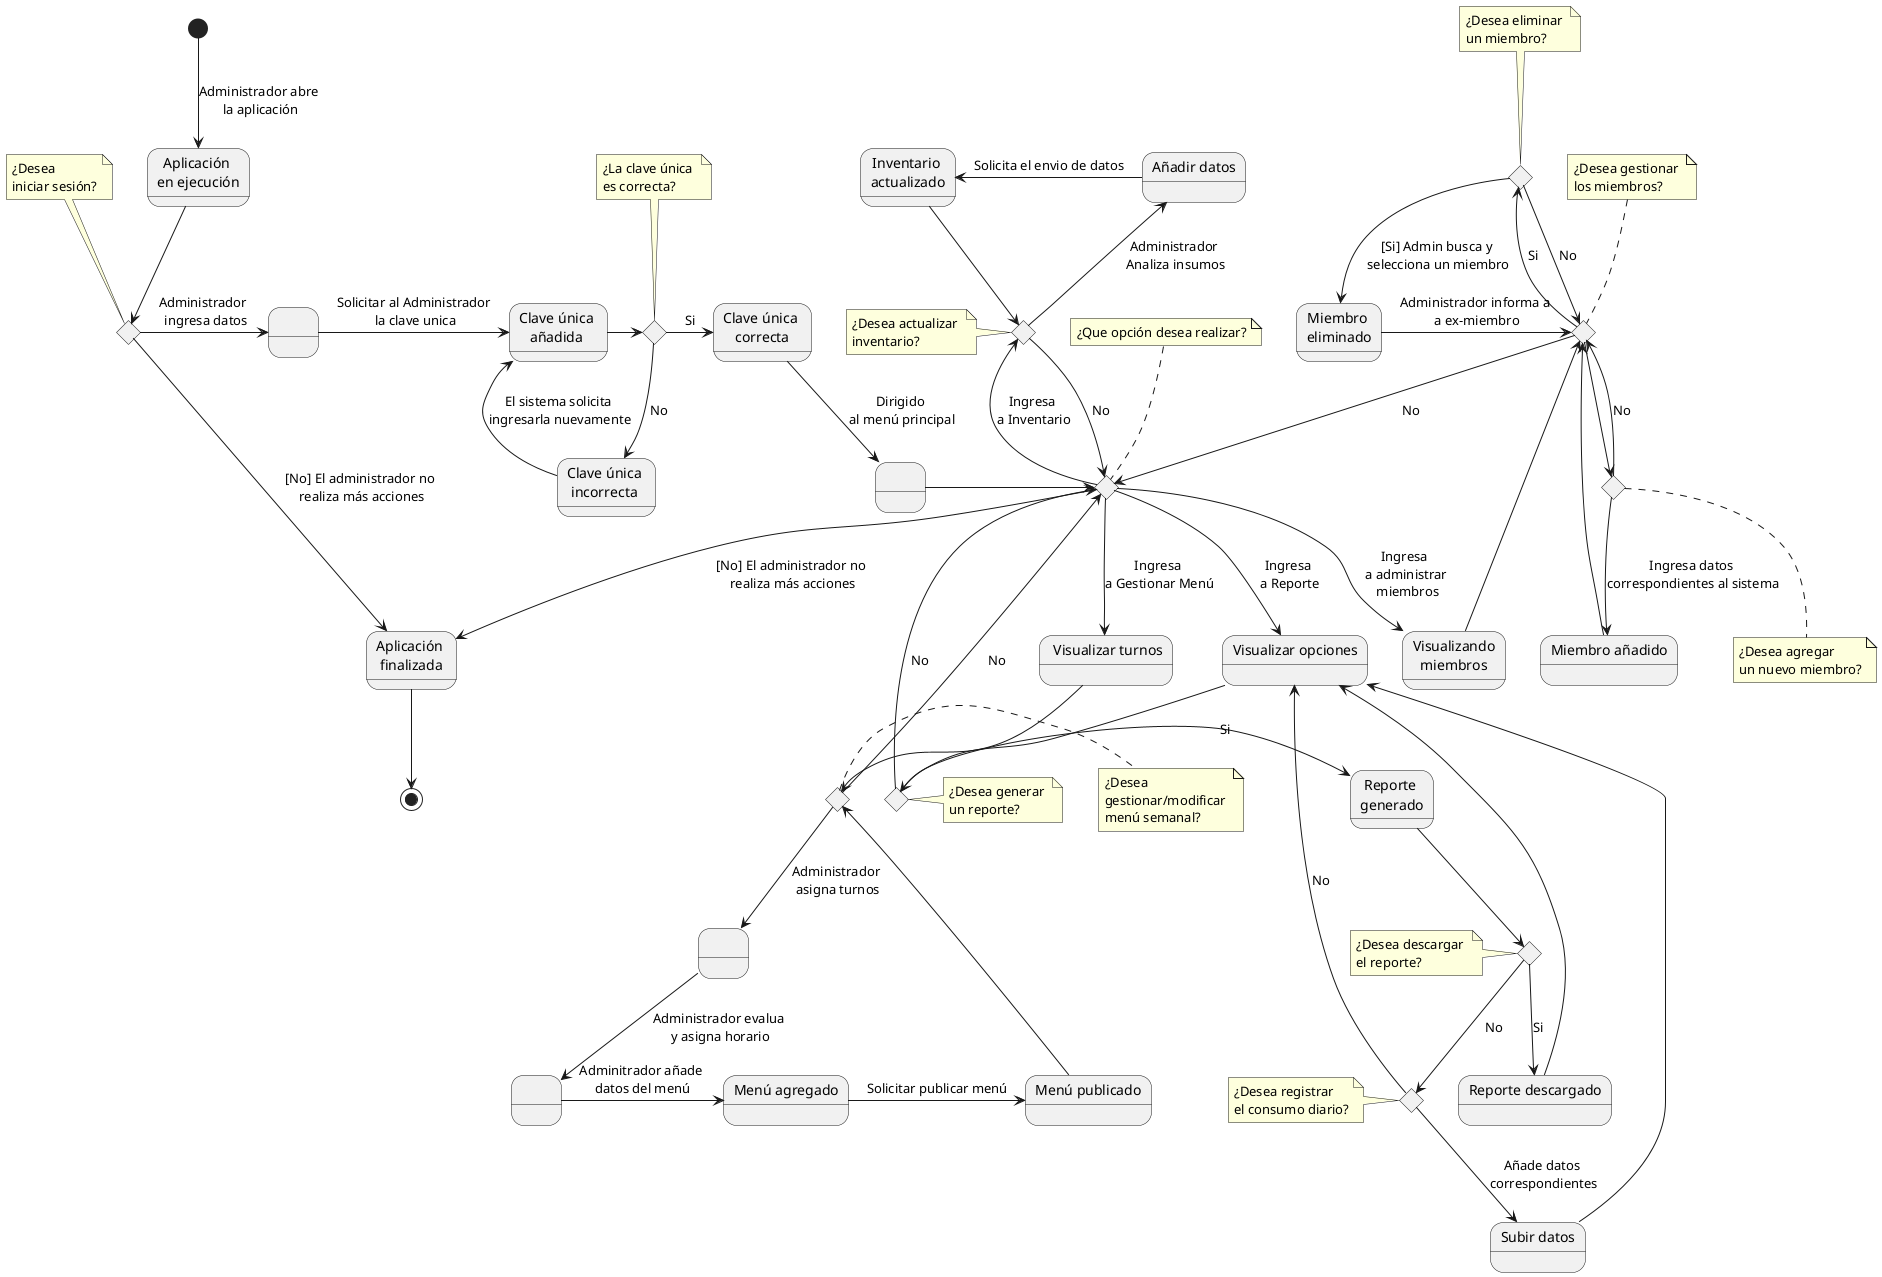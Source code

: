 @startuml
state "Aplicación \nen ejecución" as long1
[*]-->long1:Administrador abre \nla aplicación
state choice1 <<choice>>
note top of choice1: ¿Desea \niniciar sesión?
long1-->choice1
state " " as long2
choice1-right->long2: Administrador \n ingresa datos
state "Clave única \nañadida " as long3
long2-right->long3: Solicitar al Administrador\n la clave unica
state choice2 <<choice>>
note top of choice2: ¿La clave única \nes correcta?
long3-right->choice2
state "Clave única \nincorrecta " as long4
choice2-->long4 : No
long4-->long3 : El sistema solicita \ningresarla nuevamente
state "Clave única \ncorrecta" as long5
choice2-right->long5 : Si
state " " as long6
long5-->long6 : Dirigido \nal menú principal
state "Aplicación \nfinalizada" as long7
choice1-->long7: [No] El administrador no \nrealiza más acciones
long7-->[*]
state choice3 <<choice>>
note top of choice3: ¿Que opción desea realizar?
long6-right->choice3
state "Visualizando\n miembros " as long8
state " Visualizar turnos" as long9
state "Visualizar opciones" as long10
choice3-->long8: Ingresa \na administrar\n miembros
choice3-->long9: Ingresa \na Gestionar Menú
choice3-->long10: Ingresa \na Reporte
state choice4 <<choice>>
note top of choice4: ¿Desea gestionar \nlos miembros?
long8-up->choice4
choice3-->long7:    [No] El administrador no \nrealiza más acciones
choice4-->choice3: No
state choice5 <<choice>>
note top of choice5: ¿Desea eliminar \nun miembro?
choice4-up->choice5: Si
state "Miembro \neliminado" as long11
choice5-->long11: [Si] Admin busca y \nselecciona un miembro
long11-right->choice4: Administrador informa a \na ex-miembro
state choice6 <<choice>>
note bottom of choice6: ¿Desea agregar \nun nuevo miembro?
state "Miembro añadido" as long12
choice4-->choice6
choice6-->long12 : Ingresa datos \ncorrespondientes al sistema
long12-->choice4
state choice7 <<choice>>
note right of choice7: ¿Desea \ngestionar/modificar \nmenú semanal?
long9-->choice7
choice5-->choice4: No
choice6-->choice4: No
choice7-->choice3: No
state " " as long13
choice7-->long13: Administrador \nasigna turnos
state " " as long14
long13-->long14: Administrador evalua\n y asigna horario
state "Menú agregado" as long15
long14-right->long15: Adminitrador añade \ndatos del menú
state "Menú publicado" as long16
long15-right->long16: Solicitar publicar menú
long16-->choice7
state choice9 <<choice>>
note right of choice9: ¿Desea generar \nun reporte?
long10-->choice9
state "Reporte \ngenerado" as long17
choice9-right->long17: Si
choice9-->choice3: No
state choice10 <<choice>>
note left of choice10:¿Desea descargar \nel reporte?
long17-->choice10
state "Reporte descargado" as long18
choice10-->long18: Si
long18-->long10
state choice11 <<choice>>
note left of choice11: ¿Desea registrar \nel consumo diario?
choice10-->choice11: No
state "Subir datos" as long19
choice11-->long19: Añade datos \ncorrespondientes
choice11-->long10: No
long19-->long10
state  choice12 <<choice>>
choice3 -up->choice12: Ingresa \na Inventario
choice12-->choice3: No
state "Añadir datos" as long21
choice12-up->long21: Administrador \nAnaliza insumos
state "Inventario \nactualizado" as long22
long21-left->long22: Solicita el envio de datos
note left of choice12: ¿Desea actualizar \ninventario?
long22-->choice12
@enduml